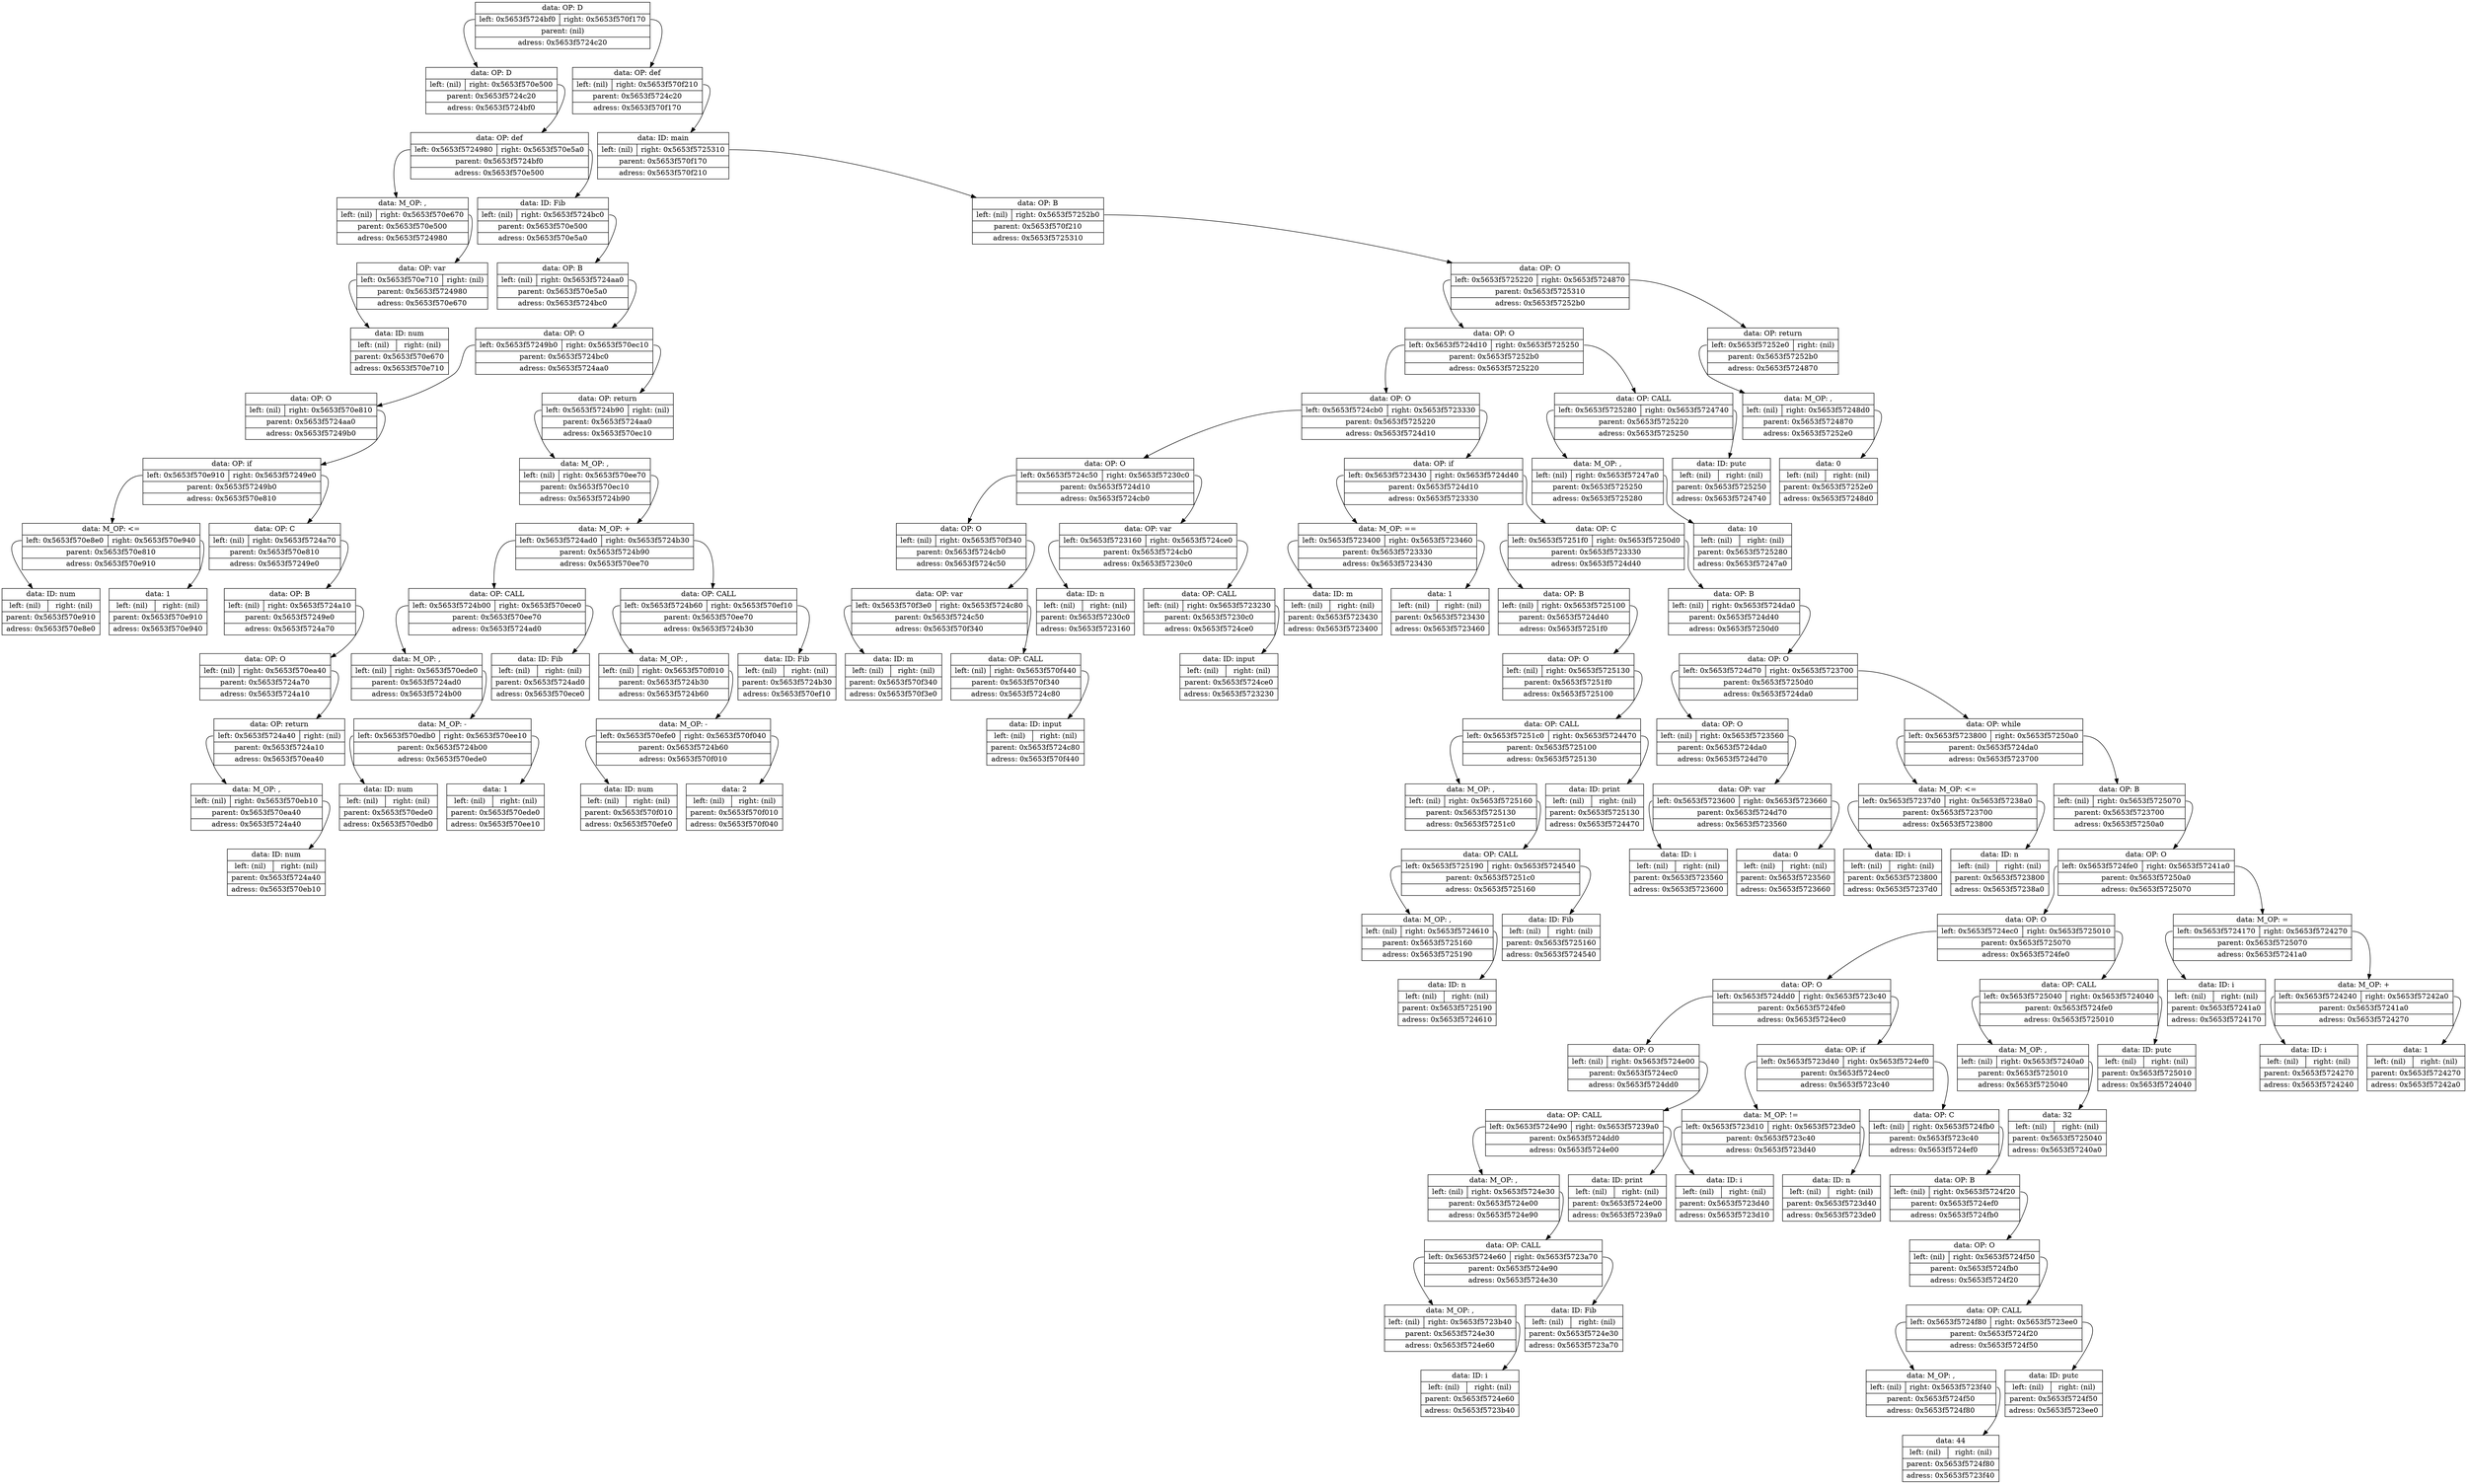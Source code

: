digraph dump
{
	node0x5653f5724c20 [shape = "record", label = "{<f1>data: OP: D|{<f2>left: 0x5653f5724bf0|<f3>right: 0x5653f570f170}|<f4>parent: (nil)|<f5>adress: 0x5653f5724c20}"];
	node0x5653f5724bf0 [shape = "record", label = "{<f1>data: OP: D|{<f2>left: (nil)|<f3>right: 0x5653f570e500}|<f4>parent: 0x5653f5724c20|<f5>adress: 0x5653f5724bf0}"];
	node0x5653f570e500 [shape = "record", label = "{<f1>data: OP: def|{<f2>left: 0x5653f5724980|<f3>right: 0x5653f570e5a0}|<f4>parent: 0x5653f5724bf0|<f5>adress: 0x5653f570e500}"];
	node0x5653f5724980 [shape = "record", label = "{<f1>data: M_OP: ,|{<f2>left: (nil)|<f3>right: 0x5653f570e670}|<f4>parent: 0x5653f570e500|<f5>adress: 0x5653f5724980}"];
	node0x5653f570e670 [shape = "record", label = "{<f1>data: OP: var|{<f2>left: 0x5653f570e710|<f3>right: (nil)}|<f4>parent: 0x5653f5724980|<f5>adress: 0x5653f570e670}"];
	node0x5653f570e710 [shape = "record", label = "{<f1>data: ID: num|{<f2>left: (nil)|<f3>right: (nil)}|<f4>parent: 0x5653f570e670|<f5>adress: 0x5653f570e710}"];
	node0x5653f570e670:f2 -> node0x5653f570e710
	node0x5653f5724980:f3 -> node0x5653f570e670
	node0x5653f570e500:f2 -> node0x5653f5724980
	node0x5653f570e5a0 [shape = "record", label = "{<f1>data: ID: Fib|{<f2>left: (nil)|<f3>right: 0x5653f5724bc0}|<f4>parent: 0x5653f570e500|<f5>adress: 0x5653f570e5a0}"];
	node0x5653f5724bc0 [shape = "record", label = "{<f1>data: OP: B|{<f2>left: (nil)|<f3>right: 0x5653f5724aa0}|<f4>parent: 0x5653f570e5a0|<f5>adress: 0x5653f5724bc0}"];
	node0x5653f5724aa0 [shape = "record", label = "{<f1>data: OP: O|{<f2>left: 0x5653f57249b0|<f3>right: 0x5653f570ec10}|<f4>parent: 0x5653f5724bc0|<f5>adress: 0x5653f5724aa0}"];
	node0x5653f57249b0 [shape = "record", label = "{<f1>data: OP: O|{<f2>left: (nil)|<f3>right: 0x5653f570e810}|<f4>parent: 0x5653f5724aa0|<f5>adress: 0x5653f57249b0}"];
	node0x5653f570e810 [shape = "record", label = "{<f1>data: OP: if|{<f2>left: 0x5653f570e910|<f3>right: 0x5653f57249e0}|<f4>parent: 0x5653f57249b0|<f5>adress: 0x5653f570e810}"];
	node0x5653f570e910 [shape = "record", label = "{<f1>data: M_OP: \<=|{<f2>left: 0x5653f570e8e0|<f3>right: 0x5653f570e940}|<f4>parent: 0x5653f570e810|<f5>adress: 0x5653f570e910}"];
	node0x5653f570e8e0 [shape = "record", label = "{<f1>data: ID: num|{<f2>left: (nil)|<f3>right: (nil)}|<f4>parent: 0x5653f570e910|<f5>adress: 0x5653f570e8e0}"];
	node0x5653f570e910:f2 -> node0x5653f570e8e0
	node0x5653f570e940 [shape = "record", label = "{<f1>data: 1|{<f2>left: (nil)|<f3>right: (nil)}|<f4>parent: 0x5653f570e910|<f5>adress: 0x5653f570e940}"];
	node0x5653f570e910:f3 -> node0x5653f570e940
	node0x5653f570e810:f2 -> node0x5653f570e910
	node0x5653f57249e0 [shape = "record", label = "{<f1>data: OP: C|{<f2>left: (nil)|<f3>right: 0x5653f5724a70}|<f4>parent: 0x5653f570e810|<f5>adress: 0x5653f57249e0}"];
	node0x5653f5724a70 [shape = "record", label = "{<f1>data: OP: B|{<f2>left: (nil)|<f3>right: 0x5653f5724a10}|<f4>parent: 0x5653f57249e0|<f5>adress: 0x5653f5724a70}"];
	node0x5653f5724a10 [shape = "record", label = "{<f1>data: OP: O|{<f2>left: (nil)|<f3>right: 0x5653f570ea40}|<f4>parent: 0x5653f5724a70|<f5>adress: 0x5653f5724a10}"];
	node0x5653f570ea40 [shape = "record", label = "{<f1>data: OP: return|{<f2>left: 0x5653f5724a40|<f3>right: (nil)}|<f4>parent: 0x5653f5724a10|<f5>adress: 0x5653f570ea40}"];
	node0x5653f5724a40 [shape = "record", label = "{<f1>data: M_OP: ,|{<f2>left: (nil)|<f3>right: 0x5653f570eb10}|<f4>parent: 0x5653f570ea40|<f5>adress: 0x5653f5724a40}"];
	node0x5653f570eb10 [shape = "record", label = "{<f1>data: ID: num|{<f2>left: (nil)|<f3>right: (nil)}|<f4>parent: 0x5653f5724a40|<f5>adress: 0x5653f570eb10}"];
	node0x5653f5724a40:f3 -> node0x5653f570eb10
	node0x5653f570ea40:f2 -> node0x5653f5724a40
	node0x5653f5724a10:f3 -> node0x5653f570ea40
	node0x5653f5724a70:f3 -> node0x5653f5724a10
	node0x5653f57249e0:f3 -> node0x5653f5724a70
	node0x5653f570e810:f3 -> node0x5653f57249e0
	node0x5653f57249b0:f3 -> node0x5653f570e810
	node0x5653f5724aa0:f2 -> node0x5653f57249b0
	node0x5653f570ec10 [shape = "record", label = "{<f1>data: OP: return|{<f2>left: 0x5653f5724b90|<f3>right: (nil)}|<f4>parent: 0x5653f5724aa0|<f5>adress: 0x5653f570ec10}"];
	node0x5653f5724b90 [shape = "record", label = "{<f1>data: M_OP: ,|{<f2>left: (nil)|<f3>right: 0x5653f570ee70}|<f4>parent: 0x5653f570ec10|<f5>adress: 0x5653f5724b90}"];
	node0x5653f570ee70 [shape = "record", label = "{<f1>data: M_OP: +|{<f2>left: 0x5653f5724ad0|<f3>right: 0x5653f5724b30}|<f4>parent: 0x5653f5724b90|<f5>adress: 0x5653f570ee70}"];
	node0x5653f5724ad0 [shape = "record", label = "{<f1>data: OP: CALL|{<f2>left: 0x5653f5724b00|<f3>right: 0x5653f570ece0}|<f4>parent: 0x5653f570ee70|<f5>adress: 0x5653f5724ad0}"];
	node0x5653f5724b00 [shape = "record", label = "{<f1>data: M_OP: ,|{<f2>left: (nil)|<f3>right: 0x5653f570ede0}|<f4>parent: 0x5653f5724ad0|<f5>adress: 0x5653f5724b00}"];
	node0x5653f570ede0 [shape = "record", label = "{<f1>data: M_OP: -|{<f2>left: 0x5653f570edb0|<f3>right: 0x5653f570ee10}|<f4>parent: 0x5653f5724b00|<f5>adress: 0x5653f570ede0}"];
	node0x5653f570edb0 [shape = "record", label = "{<f1>data: ID: num|{<f2>left: (nil)|<f3>right: (nil)}|<f4>parent: 0x5653f570ede0|<f5>adress: 0x5653f570edb0}"];
	node0x5653f570ede0:f2 -> node0x5653f570edb0
	node0x5653f570ee10 [shape = "record", label = "{<f1>data: 1|{<f2>left: (nil)|<f3>right: (nil)}|<f4>parent: 0x5653f570ede0|<f5>adress: 0x5653f570ee10}"];
	node0x5653f570ede0:f3 -> node0x5653f570ee10
	node0x5653f5724b00:f3 -> node0x5653f570ede0
	node0x5653f5724ad0:f2 -> node0x5653f5724b00
	node0x5653f570ece0 [shape = "record", label = "{<f1>data: ID: Fib|{<f2>left: (nil)|<f3>right: (nil)}|<f4>parent: 0x5653f5724ad0|<f5>adress: 0x5653f570ece0}"];
	node0x5653f5724ad0:f3 -> node0x5653f570ece0
	node0x5653f570ee70:f2 -> node0x5653f5724ad0
	node0x5653f5724b30 [shape = "record", label = "{<f1>data: OP: CALL|{<f2>left: 0x5653f5724b60|<f3>right: 0x5653f570ef10}|<f4>parent: 0x5653f570ee70|<f5>adress: 0x5653f5724b30}"];
	node0x5653f5724b60 [shape = "record", label = "{<f1>data: M_OP: ,|{<f2>left: (nil)|<f3>right: 0x5653f570f010}|<f4>parent: 0x5653f5724b30|<f5>adress: 0x5653f5724b60}"];
	node0x5653f570f010 [shape = "record", label = "{<f1>data: M_OP: -|{<f2>left: 0x5653f570efe0|<f3>right: 0x5653f570f040}|<f4>parent: 0x5653f5724b60|<f5>adress: 0x5653f570f010}"];
	node0x5653f570efe0 [shape = "record", label = "{<f1>data: ID: num|{<f2>left: (nil)|<f3>right: (nil)}|<f4>parent: 0x5653f570f010|<f5>adress: 0x5653f570efe0}"];
	node0x5653f570f010:f2 -> node0x5653f570efe0
	node0x5653f570f040 [shape = "record", label = "{<f1>data: 2|{<f2>left: (nil)|<f3>right: (nil)}|<f4>parent: 0x5653f570f010|<f5>adress: 0x5653f570f040}"];
	node0x5653f570f010:f3 -> node0x5653f570f040
	node0x5653f5724b60:f3 -> node0x5653f570f010
	node0x5653f5724b30:f2 -> node0x5653f5724b60
	node0x5653f570ef10 [shape = "record", label = "{<f1>data: ID: Fib|{<f2>left: (nil)|<f3>right: (nil)}|<f4>parent: 0x5653f5724b30|<f5>adress: 0x5653f570ef10}"];
	node0x5653f5724b30:f3 -> node0x5653f570ef10
	node0x5653f570ee70:f3 -> node0x5653f5724b30
	node0x5653f5724b90:f3 -> node0x5653f570ee70
	node0x5653f570ec10:f2 -> node0x5653f5724b90
	node0x5653f5724aa0:f3 -> node0x5653f570ec10
	node0x5653f5724bc0:f3 -> node0x5653f5724aa0
	node0x5653f570e5a0:f3 -> node0x5653f5724bc0
	node0x5653f570e500:f3 -> node0x5653f570e5a0
	node0x5653f5724bf0:f3 -> node0x5653f570e500
	node0x5653f5724c20:f2 -> node0x5653f5724bf0
	node0x5653f570f170 [shape = "record", label = "{<f1>data: OP: def|{<f2>left: (nil)|<f3>right: 0x5653f570f210}|<f4>parent: 0x5653f5724c20|<f5>adress: 0x5653f570f170}"];
	node0x5653f570f210 [shape = "record", label = "{<f1>data: ID: main|{<f2>left: (nil)|<f3>right: 0x5653f5725310}|<f4>parent: 0x5653f570f170|<f5>adress: 0x5653f570f210}"];
	node0x5653f5725310 [shape = "record", label = "{<f1>data: OP: B|{<f2>left: (nil)|<f3>right: 0x5653f57252b0}|<f4>parent: 0x5653f570f210|<f5>adress: 0x5653f5725310}"];
	node0x5653f57252b0 [shape = "record", label = "{<f1>data: OP: O|{<f2>left: 0x5653f5725220|<f3>right: 0x5653f5724870}|<f4>parent: 0x5653f5725310|<f5>adress: 0x5653f57252b0}"];
	node0x5653f5725220 [shape = "record", label = "{<f1>data: OP: O|{<f2>left: 0x5653f5724d10|<f3>right: 0x5653f5725250}|<f4>parent: 0x5653f57252b0|<f5>adress: 0x5653f5725220}"];
	node0x5653f5724d10 [shape = "record", label = "{<f1>data: OP: O|{<f2>left: 0x5653f5724cb0|<f3>right: 0x5653f5723330}|<f4>parent: 0x5653f5725220|<f5>adress: 0x5653f5724d10}"];
	node0x5653f5724cb0 [shape = "record", label = "{<f1>data: OP: O|{<f2>left: 0x5653f5724c50|<f3>right: 0x5653f57230c0}|<f4>parent: 0x5653f5724d10|<f5>adress: 0x5653f5724cb0}"];
	node0x5653f5724c50 [shape = "record", label = "{<f1>data: OP: O|{<f2>left: (nil)|<f3>right: 0x5653f570f340}|<f4>parent: 0x5653f5724cb0|<f5>adress: 0x5653f5724c50}"];
	node0x5653f570f340 [shape = "record", label = "{<f1>data: OP: var|{<f2>left: 0x5653f570f3e0|<f3>right: 0x5653f5724c80}|<f4>parent: 0x5653f5724c50|<f5>adress: 0x5653f570f340}"];
	node0x5653f570f3e0 [shape = "record", label = "{<f1>data: ID: m|{<f2>left: (nil)|<f3>right: (nil)}|<f4>parent: 0x5653f570f340|<f5>adress: 0x5653f570f3e0}"];
	node0x5653f570f340:f2 -> node0x5653f570f3e0
	node0x5653f5724c80 [shape = "record", label = "{<f1>data: OP: CALL|{<f2>left: (nil)|<f3>right: 0x5653f570f440}|<f4>parent: 0x5653f570f340|<f5>adress: 0x5653f5724c80}"];
	node0x5653f570f440 [shape = "record", label = "{<f1>data: ID: input|{<f2>left: (nil)|<f3>right: (nil)}|<f4>parent: 0x5653f5724c80|<f5>adress: 0x5653f570f440}"];
	node0x5653f5724c80:f3 -> node0x5653f570f440
	node0x5653f570f340:f3 -> node0x5653f5724c80
	node0x5653f5724c50:f3 -> node0x5653f570f340
	node0x5653f5724cb0:f2 -> node0x5653f5724c50
	node0x5653f57230c0 [shape = "record", label = "{<f1>data: OP: var|{<f2>left: 0x5653f5723160|<f3>right: 0x5653f5724ce0}|<f4>parent: 0x5653f5724cb0|<f5>adress: 0x5653f57230c0}"];
	node0x5653f5723160 [shape = "record", label = "{<f1>data: ID: n|{<f2>left: (nil)|<f3>right: (nil)}|<f4>parent: 0x5653f57230c0|<f5>adress: 0x5653f5723160}"];
	node0x5653f57230c0:f2 -> node0x5653f5723160
	node0x5653f5724ce0 [shape = "record", label = "{<f1>data: OP: CALL|{<f2>left: (nil)|<f3>right: 0x5653f5723230}|<f4>parent: 0x5653f57230c0|<f5>adress: 0x5653f5724ce0}"];
	node0x5653f5723230 [shape = "record", label = "{<f1>data: ID: input|{<f2>left: (nil)|<f3>right: (nil)}|<f4>parent: 0x5653f5724ce0|<f5>adress: 0x5653f5723230}"];
	node0x5653f5724ce0:f3 -> node0x5653f5723230
	node0x5653f57230c0:f3 -> node0x5653f5724ce0
	node0x5653f5724cb0:f3 -> node0x5653f57230c0
	node0x5653f5724d10:f2 -> node0x5653f5724cb0
	node0x5653f5723330 [shape = "record", label = "{<f1>data: OP: if|{<f2>left: 0x5653f5723430|<f3>right: 0x5653f5724d40}|<f4>parent: 0x5653f5724d10|<f5>adress: 0x5653f5723330}"];
	node0x5653f5723430 [shape = "record", label = "{<f1>data: M_OP: ==|{<f2>left: 0x5653f5723400|<f3>right: 0x5653f5723460}|<f4>parent: 0x5653f5723330|<f5>adress: 0x5653f5723430}"];
	node0x5653f5723400 [shape = "record", label = "{<f1>data: ID: m|{<f2>left: (nil)|<f3>right: (nil)}|<f4>parent: 0x5653f5723430|<f5>adress: 0x5653f5723400}"];
	node0x5653f5723430:f2 -> node0x5653f5723400
	node0x5653f5723460 [shape = "record", label = "{<f1>data: 1|{<f2>left: (nil)|<f3>right: (nil)}|<f4>parent: 0x5653f5723430|<f5>adress: 0x5653f5723460}"];
	node0x5653f5723430:f3 -> node0x5653f5723460
	node0x5653f5723330:f2 -> node0x5653f5723430
	node0x5653f5724d40 [shape = "record", label = "{<f1>data: OP: C|{<f2>left: 0x5653f57251f0|<f3>right: 0x5653f57250d0}|<f4>parent: 0x5653f5723330|<f5>adress: 0x5653f5724d40}"];
	node0x5653f57251f0 [shape = "record", label = "{<f1>data: OP: B|{<f2>left: (nil)|<f3>right: 0x5653f5725100}|<f4>parent: 0x5653f5724d40|<f5>adress: 0x5653f57251f0}"];
	node0x5653f5725100 [shape = "record", label = "{<f1>data: OP: O|{<f2>left: (nil)|<f3>right: 0x5653f5725130}|<f4>parent: 0x5653f57251f0|<f5>adress: 0x5653f5725100}"];
	node0x5653f5725130 [shape = "record", label = "{<f1>data: OP: CALL|{<f2>left: 0x5653f57251c0|<f3>right: 0x5653f5724470}|<f4>parent: 0x5653f5725100|<f5>adress: 0x5653f5725130}"];
	node0x5653f57251c0 [shape = "record", label = "{<f1>data: M_OP: ,|{<f2>left: (nil)|<f3>right: 0x5653f5725160}|<f4>parent: 0x5653f5725130|<f5>adress: 0x5653f57251c0}"];
	node0x5653f5725160 [shape = "record", label = "{<f1>data: OP: CALL|{<f2>left: 0x5653f5725190|<f3>right: 0x5653f5724540}|<f4>parent: 0x5653f57251c0|<f5>adress: 0x5653f5725160}"];
	node0x5653f5725190 [shape = "record", label = "{<f1>data: M_OP: ,|{<f2>left: (nil)|<f3>right: 0x5653f5724610}|<f4>parent: 0x5653f5725160|<f5>adress: 0x5653f5725190}"];
	node0x5653f5724610 [shape = "record", label = "{<f1>data: ID: n|{<f2>left: (nil)|<f3>right: (nil)}|<f4>parent: 0x5653f5725190|<f5>adress: 0x5653f5724610}"];
	node0x5653f5725190:f3 -> node0x5653f5724610
	node0x5653f5725160:f2 -> node0x5653f5725190
	node0x5653f5724540 [shape = "record", label = "{<f1>data: ID: Fib|{<f2>left: (nil)|<f3>right: (nil)}|<f4>parent: 0x5653f5725160|<f5>adress: 0x5653f5724540}"];
	node0x5653f5725160:f3 -> node0x5653f5724540
	node0x5653f57251c0:f3 -> node0x5653f5725160
	node0x5653f5725130:f2 -> node0x5653f57251c0
	node0x5653f5724470 [shape = "record", label = "{<f1>data: ID: print|{<f2>left: (nil)|<f3>right: (nil)}|<f4>parent: 0x5653f5725130|<f5>adress: 0x5653f5724470}"];
	node0x5653f5725130:f3 -> node0x5653f5724470
	node0x5653f5725100:f3 -> node0x5653f5725130
	node0x5653f57251f0:f3 -> node0x5653f5725100
	node0x5653f5724d40:f2 -> node0x5653f57251f0
	node0x5653f57250d0 [shape = "record", label = "{<f1>data: OP: B|{<f2>left: (nil)|<f3>right: 0x5653f5724da0}|<f4>parent: 0x5653f5724d40|<f5>adress: 0x5653f57250d0}"];
	node0x5653f5724da0 [shape = "record", label = "{<f1>data: OP: O|{<f2>left: 0x5653f5724d70|<f3>right: 0x5653f5723700}|<f4>parent: 0x5653f57250d0|<f5>adress: 0x5653f5724da0}"];
	node0x5653f5724d70 [shape = "record", label = "{<f1>data: OP: O|{<f2>left: (nil)|<f3>right: 0x5653f5723560}|<f4>parent: 0x5653f5724da0|<f5>adress: 0x5653f5724d70}"];
	node0x5653f5723560 [shape = "record", label = "{<f1>data: OP: var|{<f2>left: 0x5653f5723600|<f3>right: 0x5653f5723660}|<f4>parent: 0x5653f5724d70|<f5>adress: 0x5653f5723560}"];
	node0x5653f5723600 [shape = "record", label = "{<f1>data: ID: i|{<f2>left: (nil)|<f3>right: (nil)}|<f4>parent: 0x5653f5723560|<f5>adress: 0x5653f5723600}"];
	node0x5653f5723560:f2 -> node0x5653f5723600
	node0x5653f5723660 [shape = "record", label = "{<f1>data: 0|{<f2>left: (nil)|<f3>right: (nil)}|<f4>parent: 0x5653f5723560|<f5>adress: 0x5653f5723660}"];
	node0x5653f5723560:f3 -> node0x5653f5723660
	node0x5653f5724d70:f3 -> node0x5653f5723560
	node0x5653f5724da0:f2 -> node0x5653f5724d70
	node0x5653f5723700 [shape = "record", label = "{<f1>data: OP: while|{<f2>left: 0x5653f5723800|<f3>right: 0x5653f57250a0}|<f4>parent: 0x5653f5724da0|<f5>adress: 0x5653f5723700}"];
	node0x5653f5723800 [shape = "record", label = "{<f1>data: M_OP: \<=|{<f2>left: 0x5653f57237d0|<f3>right: 0x5653f57238a0}|<f4>parent: 0x5653f5723700|<f5>adress: 0x5653f5723800}"];
	node0x5653f57237d0 [shape = "record", label = "{<f1>data: ID: i|{<f2>left: (nil)|<f3>right: (nil)}|<f4>parent: 0x5653f5723800|<f5>adress: 0x5653f57237d0}"];
	node0x5653f5723800:f2 -> node0x5653f57237d0
	node0x5653f57238a0 [shape = "record", label = "{<f1>data: ID: n|{<f2>left: (nil)|<f3>right: (nil)}|<f4>parent: 0x5653f5723800|<f5>adress: 0x5653f57238a0}"];
	node0x5653f5723800:f3 -> node0x5653f57238a0
	node0x5653f5723700:f2 -> node0x5653f5723800
	node0x5653f57250a0 [shape = "record", label = "{<f1>data: OP: B|{<f2>left: (nil)|<f3>right: 0x5653f5725070}|<f4>parent: 0x5653f5723700|<f5>adress: 0x5653f57250a0}"];
	node0x5653f5725070 [shape = "record", label = "{<f1>data: OP: O|{<f2>left: 0x5653f5724fe0|<f3>right: 0x5653f57241a0}|<f4>parent: 0x5653f57250a0|<f5>adress: 0x5653f5725070}"];
	node0x5653f5724fe0 [shape = "record", label = "{<f1>data: OP: O|{<f2>left: 0x5653f5724ec0|<f3>right: 0x5653f5725010}|<f4>parent: 0x5653f5725070|<f5>adress: 0x5653f5724fe0}"];
	node0x5653f5724ec0 [shape = "record", label = "{<f1>data: OP: O|{<f2>left: 0x5653f5724dd0|<f3>right: 0x5653f5723c40}|<f4>parent: 0x5653f5724fe0|<f5>adress: 0x5653f5724ec0}"];
	node0x5653f5724dd0 [shape = "record", label = "{<f1>data: OP: O|{<f2>left: (nil)|<f3>right: 0x5653f5724e00}|<f4>parent: 0x5653f5724ec0|<f5>adress: 0x5653f5724dd0}"];
	node0x5653f5724e00 [shape = "record", label = "{<f1>data: OP: CALL|{<f2>left: 0x5653f5724e90|<f3>right: 0x5653f57239a0}|<f4>parent: 0x5653f5724dd0|<f5>adress: 0x5653f5724e00}"];
	node0x5653f5724e90 [shape = "record", label = "{<f1>data: M_OP: ,|{<f2>left: (nil)|<f3>right: 0x5653f5724e30}|<f4>parent: 0x5653f5724e00|<f5>adress: 0x5653f5724e90}"];
	node0x5653f5724e30 [shape = "record", label = "{<f1>data: OP: CALL|{<f2>left: 0x5653f5724e60|<f3>right: 0x5653f5723a70}|<f4>parent: 0x5653f5724e90|<f5>adress: 0x5653f5724e30}"];
	node0x5653f5724e60 [shape = "record", label = "{<f1>data: M_OP: ,|{<f2>left: (nil)|<f3>right: 0x5653f5723b40}|<f4>parent: 0x5653f5724e30|<f5>adress: 0x5653f5724e60}"];
	node0x5653f5723b40 [shape = "record", label = "{<f1>data: ID: i|{<f2>left: (nil)|<f3>right: (nil)}|<f4>parent: 0x5653f5724e60|<f5>adress: 0x5653f5723b40}"];
	node0x5653f5724e60:f3 -> node0x5653f5723b40
	node0x5653f5724e30:f2 -> node0x5653f5724e60
	node0x5653f5723a70 [shape = "record", label = "{<f1>data: ID: Fib|{<f2>left: (nil)|<f3>right: (nil)}|<f4>parent: 0x5653f5724e30|<f5>adress: 0x5653f5723a70}"];
	node0x5653f5724e30:f3 -> node0x5653f5723a70
	node0x5653f5724e90:f3 -> node0x5653f5724e30
	node0x5653f5724e00:f2 -> node0x5653f5724e90
	node0x5653f57239a0 [shape = "record", label = "{<f1>data: ID: print|{<f2>left: (nil)|<f3>right: (nil)}|<f4>parent: 0x5653f5724e00|<f5>adress: 0x5653f57239a0}"];
	node0x5653f5724e00:f3 -> node0x5653f57239a0
	node0x5653f5724dd0:f3 -> node0x5653f5724e00
	node0x5653f5724ec0:f2 -> node0x5653f5724dd0
	node0x5653f5723c40 [shape = "record", label = "{<f1>data: OP: if|{<f2>left: 0x5653f5723d40|<f3>right: 0x5653f5724ef0}|<f4>parent: 0x5653f5724ec0|<f5>adress: 0x5653f5723c40}"];
	node0x5653f5723d40 [shape = "record", label = "{<f1>data: M_OP: !=|{<f2>left: 0x5653f5723d10|<f3>right: 0x5653f5723de0}|<f4>parent: 0x5653f5723c40|<f5>adress: 0x5653f5723d40}"];
	node0x5653f5723d10 [shape = "record", label = "{<f1>data: ID: i|{<f2>left: (nil)|<f3>right: (nil)}|<f4>parent: 0x5653f5723d40|<f5>adress: 0x5653f5723d10}"];
	node0x5653f5723d40:f2 -> node0x5653f5723d10
	node0x5653f5723de0 [shape = "record", label = "{<f1>data: ID: n|{<f2>left: (nil)|<f3>right: (nil)}|<f4>parent: 0x5653f5723d40|<f5>adress: 0x5653f5723de0}"];
	node0x5653f5723d40:f3 -> node0x5653f5723de0
	node0x5653f5723c40:f2 -> node0x5653f5723d40
	node0x5653f5724ef0 [shape = "record", label = "{<f1>data: OP: C|{<f2>left: (nil)|<f3>right: 0x5653f5724fb0}|<f4>parent: 0x5653f5723c40|<f5>adress: 0x5653f5724ef0}"];
	node0x5653f5724fb0 [shape = "record", label = "{<f1>data: OP: B|{<f2>left: (nil)|<f3>right: 0x5653f5724f20}|<f4>parent: 0x5653f5724ef0|<f5>adress: 0x5653f5724fb0}"];
	node0x5653f5724f20 [shape = "record", label = "{<f1>data: OP: O|{<f2>left: (nil)|<f3>right: 0x5653f5724f50}|<f4>parent: 0x5653f5724fb0|<f5>adress: 0x5653f5724f20}"];
	node0x5653f5724f50 [shape = "record", label = "{<f1>data: OP: CALL|{<f2>left: 0x5653f5724f80|<f3>right: 0x5653f5723ee0}|<f4>parent: 0x5653f5724f20|<f5>adress: 0x5653f5724f50}"];
	node0x5653f5724f80 [shape = "record", label = "{<f1>data: M_OP: ,|{<f2>left: (nil)|<f3>right: 0x5653f5723f40}|<f4>parent: 0x5653f5724f50|<f5>adress: 0x5653f5724f80}"];
	node0x5653f5723f40 [shape = "record", label = "{<f1>data: 44|{<f2>left: (nil)|<f3>right: (nil)}|<f4>parent: 0x5653f5724f80|<f5>adress: 0x5653f5723f40}"];
	node0x5653f5724f80:f3 -> node0x5653f5723f40
	node0x5653f5724f50:f2 -> node0x5653f5724f80
	node0x5653f5723ee0 [shape = "record", label = "{<f1>data: ID: putc|{<f2>left: (nil)|<f3>right: (nil)}|<f4>parent: 0x5653f5724f50|<f5>adress: 0x5653f5723ee0}"];
	node0x5653f5724f50:f3 -> node0x5653f5723ee0
	node0x5653f5724f20:f3 -> node0x5653f5724f50
	node0x5653f5724fb0:f3 -> node0x5653f5724f20
	node0x5653f5724ef0:f3 -> node0x5653f5724fb0
	node0x5653f5723c40:f3 -> node0x5653f5724ef0
	node0x5653f5724ec0:f3 -> node0x5653f5723c40
	node0x5653f5724fe0:f2 -> node0x5653f5724ec0
	node0x5653f5725010 [shape = "record", label = "{<f1>data: OP: CALL|{<f2>left: 0x5653f5725040|<f3>right: 0x5653f5724040}|<f4>parent: 0x5653f5724fe0|<f5>adress: 0x5653f5725010}"];
	node0x5653f5725040 [shape = "record", label = "{<f1>data: M_OP: ,|{<f2>left: (nil)|<f3>right: 0x5653f57240a0}|<f4>parent: 0x5653f5725010|<f5>adress: 0x5653f5725040}"];
	node0x5653f57240a0 [shape = "record", label = "{<f1>data: 32|{<f2>left: (nil)|<f3>right: (nil)}|<f4>parent: 0x5653f5725040|<f5>adress: 0x5653f57240a0}"];
	node0x5653f5725040:f3 -> node0x5653f57240a0
	node0x5653f5725010:f2 -> node0x5653f5725040
	node0x5653f5724040 [shape = "record", label = "{<f1>data: ID: putc|{<f2>left: (nil)|<f3>right: (nil)}|<f4>parent: 0x5653f5725010|<f5>adress: 0x5653f5724040}"];
	node0x5653f5725010:f3 -> node0x5653f5724040
	node0x5653f5724fe0:f3 -> node0x5653f5725010
	node0x5653f5725070:f2 -> node0x5653f5724fe0
	node0x5653f57241a0 [shape = "record", label = "{<f1>data: M_OP: =|{<f2>left: 0x5653f5724170|<f3>right: 0x5653f5724270}|<f4>parent: 0x5653f5725070|<f5>adress: 0x5653f57241a0}"];
	node0x5653f5724170 [shape = "record", label = "{<f1>data: ID: i|{<f2>left: (nil)|<f3>right: (nil)}|<f4>parent: 0x5653f57241a0|<f5>adress: 0x5653f5724170}"];
	node0x5653f57241a0:f2 -> node0x5653f5724170
	node0x5653f5724270 [shape = "record", label = "{<f1>data: M_OP: +|{<f2>left: 0x5653f5724240|<f3>right: 0x5653f57242a0}|<f4>parent: 0x5653f57241a0|<f5>adress: 0x5653f5724270}"];
	node0x5653f5724240 [shape = "record", label = "{<f1>data: ID: i|{<f2>left: (nil)|<f3>right: (nil)}|<f4>parent: 0x5653f5724270|<f5>adress: 0x5653f5724240}"];
	node0x5653f5724270:f2 -> node0x5653f5724240
	node0x5653f57242a0 [shape = "record", label = "{<f1>data: 1|{<f2>left: (nil)|<f3>right: (nil)}|<f4>parent: 0x5653f5724270|<f5>adress: 0x5653f57242a0}"];
	node0x5653f5724270:f3 -> node0x5653f57242a0
	node0x5653f57241a0:f3 -> node0x5653f5724270
	node0x5653f5725070:f3 -> node0x5653f57241a0
	node0x5653f57250a0:f3 -> node0x5653f5725070
	node0x5653f5723700:f3 -> node0x5653f57250a0
	node0x5653f5724da0:f3 -> node0x5653f5723700
	node0x5653f57250d0:f3 -> node0x5653f5724da0
	node0x5653f5724d40:f3 -> node0x5653f57250d0
	node0x5653f5723330:f3 -> node0x5653f5724d40
	node0x5653f5724d10:f3 -> node0x5653f5723330
	node0x5653f5725220:f2 -> node0x5653f5724d10
	node0x5653f5725250 [shape = "record", label = "{<f1>data: OP: CALL|{<f2>left: 0x5653f5725280|<f3>right: 0x5653f5724740}|<f4>parent: 0x5653f5725220|<f5>adress: 0x5653f5725250}"];
	node0x5653f5725280 [shape = "record", label = "{<f1>data: M_OP: ,|{<f2>left: (nil)|<f3>right: 0x5653f57247a0}|<f4>parent: 0x5653f5725250|<f5>adress: 0x5653f5725280}"];
	node0x5653f57247a0 [shape = "record", label = "{<f1>data: 10|{<f2>left: (nil)|<f3>right: (nil)}|<f4>parent: 0x5653f5725280|<f5>adress: 0x5653f57247a0}"];
	node0x5653f5725280:f3 -> node0x5653f57247a0
	node0x5653f5725250:f2 -> node0x5653f5725280
	node0x5653f5724740 [shape = "record", label = "{<f1>data: ID: putc|{<f2>left: (nil)|<f3>right: (nil)}|<f4>parent: 0x5653f5725250|<f5>adress: 0x5653f5724740}"];
	node0x5653f5725250:f3 -> node0x5653f5724740
	node0x5653f5725220:f3 -> node0x5653f5725250
	node0x5653f57252b0:f2 -> node0x5653f5725220
	node0x5653f5724870 [shape = "record", label = "{<f1>data: OP: return|{<f2>left: 0x5653f57252e0|<f3>right: (nil)}|<f4>parent: 0x5653f57252b0|<f5>adress: 0x5653f5724870}"];
	node0x5653f57252e0 [shape = "record", label = "{<f1>data: M_OP: ,|{<f2>left: (nil)|<f3>right: 0x5653f57248d0}|<f4>parent: 0x5653f5724870|<f5>adress: 0x5653f57252e0}"];
	node0x5653f57248d0 [shape = "record", label = "{<f1>data: 0|{<f2>left: (nil)|<f3>right: (nil)}|<f4>parent: 0x5653f57252e0|<f5>adress: 0x5653f57248d0}"];
	node0x5653f57252e0:f3 -> node0x5653f57248d0
	node0x5653f5724870:f2 -> node0x5653f57252e0
	node0x5653f57252b0:f3 -> node0x5653f5724870
	node0x5653f5725310:f3 -> node0x5653f57252b0
	node0x5653f570f210:f3 -> node0x5653f5725310
	node0x5653f570f170:f3 -> node0x5653f570f210
	node0x5653f5724c20:f3 -> node0x5653f570f170

}
